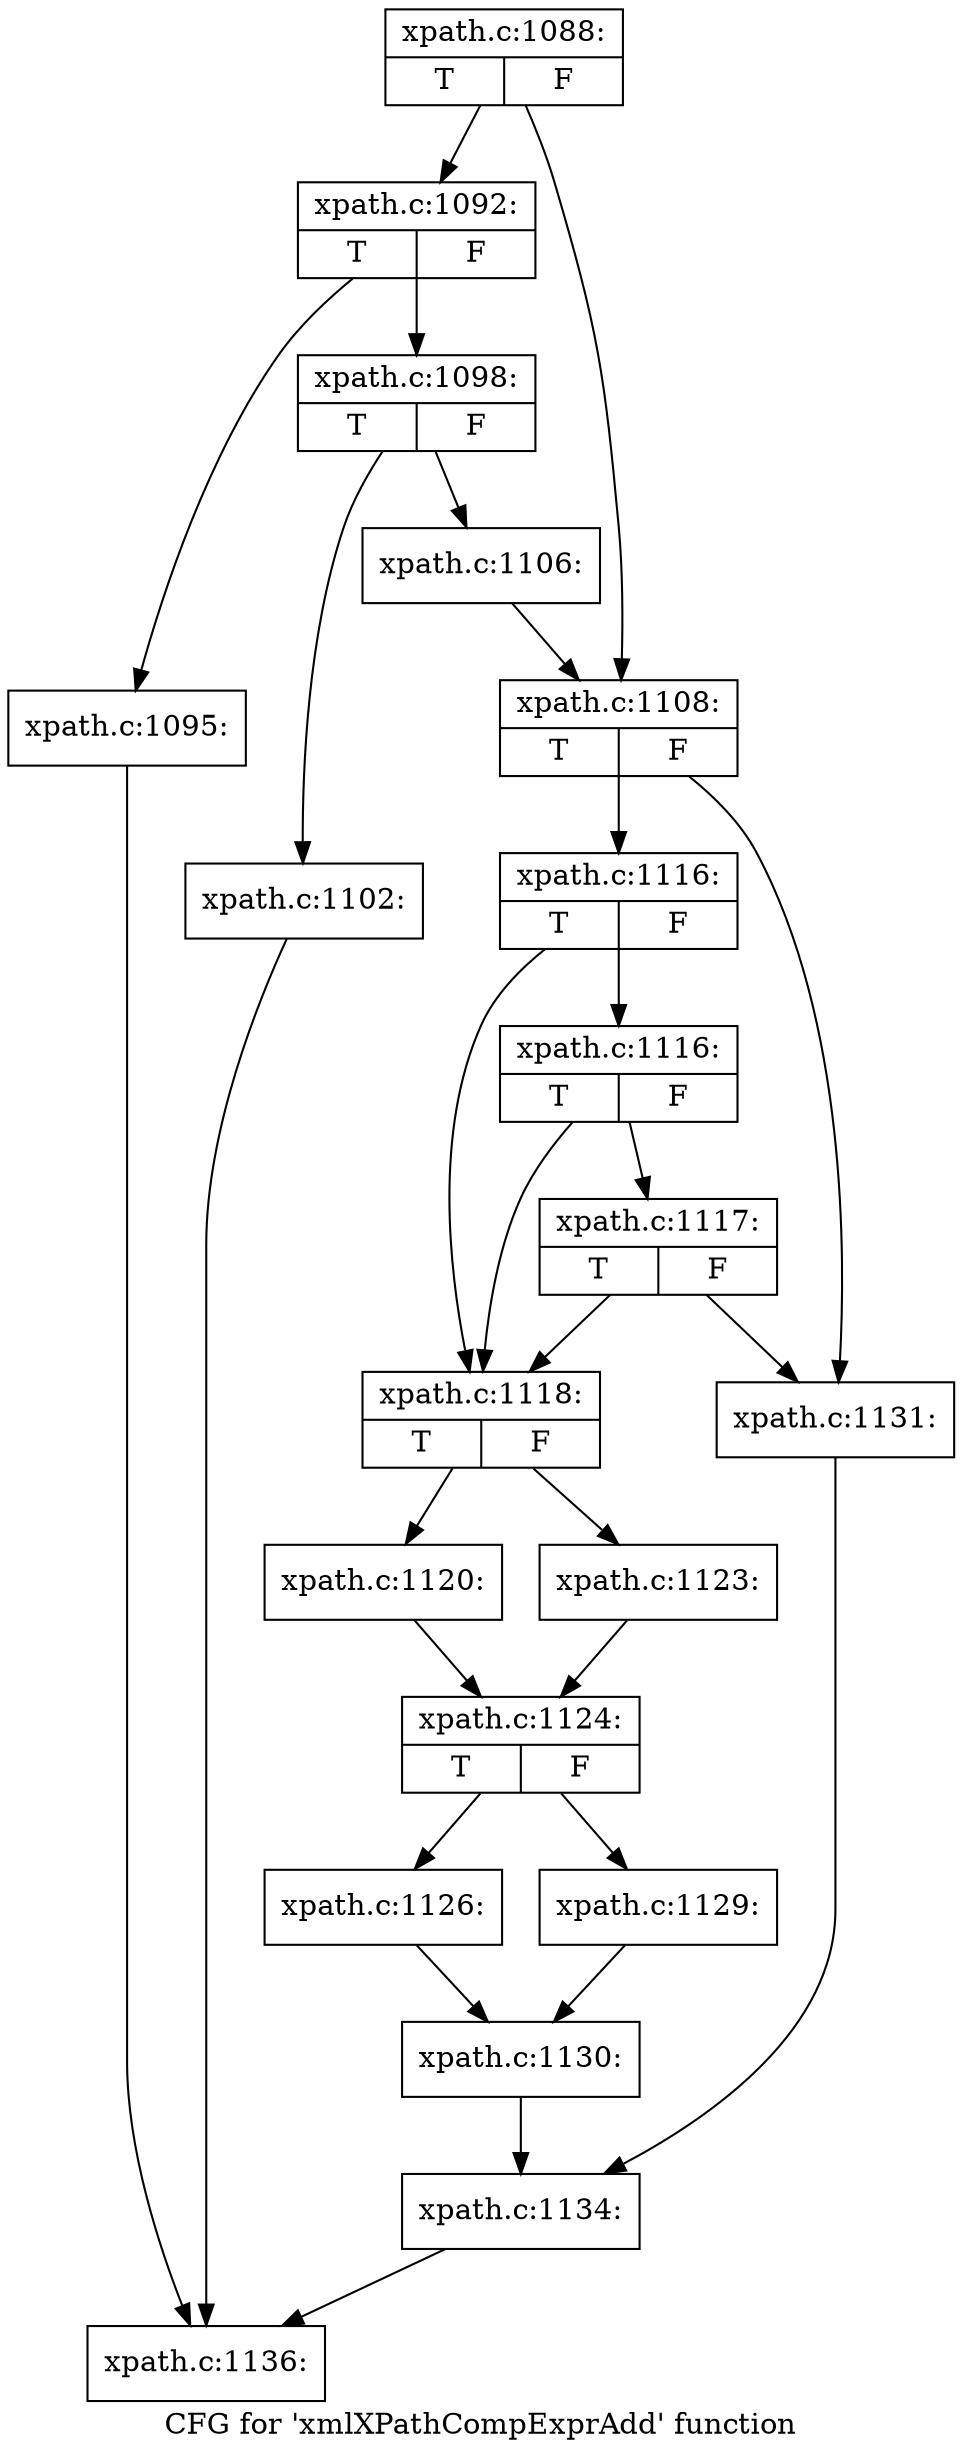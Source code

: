 digraph "CFG for 'xmlXPathCompExprAdd' function" {
	label="CFG for 'xmlXPathCompExprAdd' function";

	Node0x4f8d4a0 [shape=record,label="{xpath.c:1088:|{<s0>T|<s1>F}}"];
	Node0x4f8d4a0 -> Node0x4b56fd0;
	Node0x4f8d4a0 -> Node0x4b57020;
	Node0x4b56fd0 [shape=record,label="{xpath.c:1092:|{<s0>T|<s1>F}}"];
	Node0x4b56fd0 -> Node0x4b57940;
	Node0x4b56fd0 -> Node0x4b57990;
	Node0x4b57940 [shape=record,label="{xpath.c:1095:}"];
	Node0x4b57940 -> Node0x4eef500;
	Node0x4b57990 [shape=record,label="{xpath.c:1098:|{<s0>T|<s1>F}}"];
	Node0x4b57990 -> Node0x4b58dc0;
	Node0x4b57990 -> Node0x4b58e10;
	Node0x4b58dc0 [shape=record,label="{xpath.c:1102:}"];
	Node0x4b58dc0 -> Node0x4eef500;
	Node0x4b58e10 [shape=record,label="{xpath.c:1106:}"];
	Node0x4b58e10 -> Node0x4b57020;
	Node0x4b57020 [shape=record,label="{xpath.c:1108:|{<s0>T|<s1>F}}"];
	Node0x4b57020 -> Node0x4b5c740;
	Node0x4b57020 -> Node0x4b5c6f0;
	Node0x4b5c740 [shape=record,label="{xpath.c:1116:|{<s0>T|<s1>F}}"];
	Node0x4b5c740 -> Node0x4b5c650;
	Node0x4b5c740 -> Node0x4b5cbd0;
	Node0x4b5cbd0 [shape=record,label="{xpath.c:1116:|{<s0>T|<s1>F}}"];
	Node0x4b5cbd0 -> Node0x4b5c650;
	Node0x4b5cbd0 -> Node0x4b5cb80;
	Node0x4b5cb80 [shape=record,label="{xpath.c:1117:|{<s0>T|<s1>F}}"];
	Node0x4b5cb80 -> Node0x4b5c650;
	Node0x4b5cb80 -> Node0x4b5c6f0;
	Node0x4b5c650 [shape=record,label="{xpath.c:1118:|{<s0>T|<s1>F}}"];
	Node0x4b5c650 -> Node0x4b5d360;
	Node0x4b5c650 -> Node0x4b5d400;
	Node0x4b5d360 [shape=record,label="{xpath.c:1120:}"];
	Node0x4b5d360 -> Node0x4b5d3b0;
	Node0x4b5d400 [shape=record,label="{xpath.c:1123:}"];
	Node0x4b5d400 -> Node0x4b5d3b0;
	Node0x4b5d3b0 [shape=record,label="{xpath.c:1124:|{<s0>T|<s1>F}}"];
	Node0x4b5d3b0 -> Node0x4b5e0f0;
	Node0x4b5d3b0 -> Node0x4b5f1a0;
	Node0x4b5e0f0 [shape=record,label="{xpath.c:1126:}"];
	Node0x4b5e0f0 -> Node0x4b5f150;
	Node0x4b5f1a0 [shape=record,label="{xpath.c:1129:}"];
	Node0x4b5f1a0 -> Node0x4b5f150;
	Node0x4b5f150 [shape=record,label="{xpath.c:1130:}"];
	Node0x4b5f150 -> Node0x4b5c6a0;
	Node0x4b5c6f0 [shape=record,label="{xpath.c:1131:}"];
	Node0x4b5c6f0 -> Node0x4b5c6a0;
	Node0x4b5c6a0 [shape=record,label="{xpath.c:1134:}"];
	Node0x4b5c6a0 -> Node0x4eef500;
	Node0x4eef500 [shape=record,label="{xpath.c:1136:}"];
}
